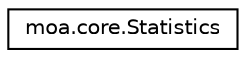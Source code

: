 digraph "Graphical Class Hierarchy"
{
 // LATEX_PDF_SIZE
  edge [fontname="Helvetica",fontsize="10",labelfontname="Helvetica",labelfontsize="10"];
  node [fontname="Helvetica",fontsize="10",shape=record];
  rankdir="LR";
  Node0 [label="moa.core.Statistics",height=0.2,width=0.4,color="black", fillcolor="white", style="filled",URL="$classmoa_1_1core_1_1_statistics.html",tooltip=" "];
}
